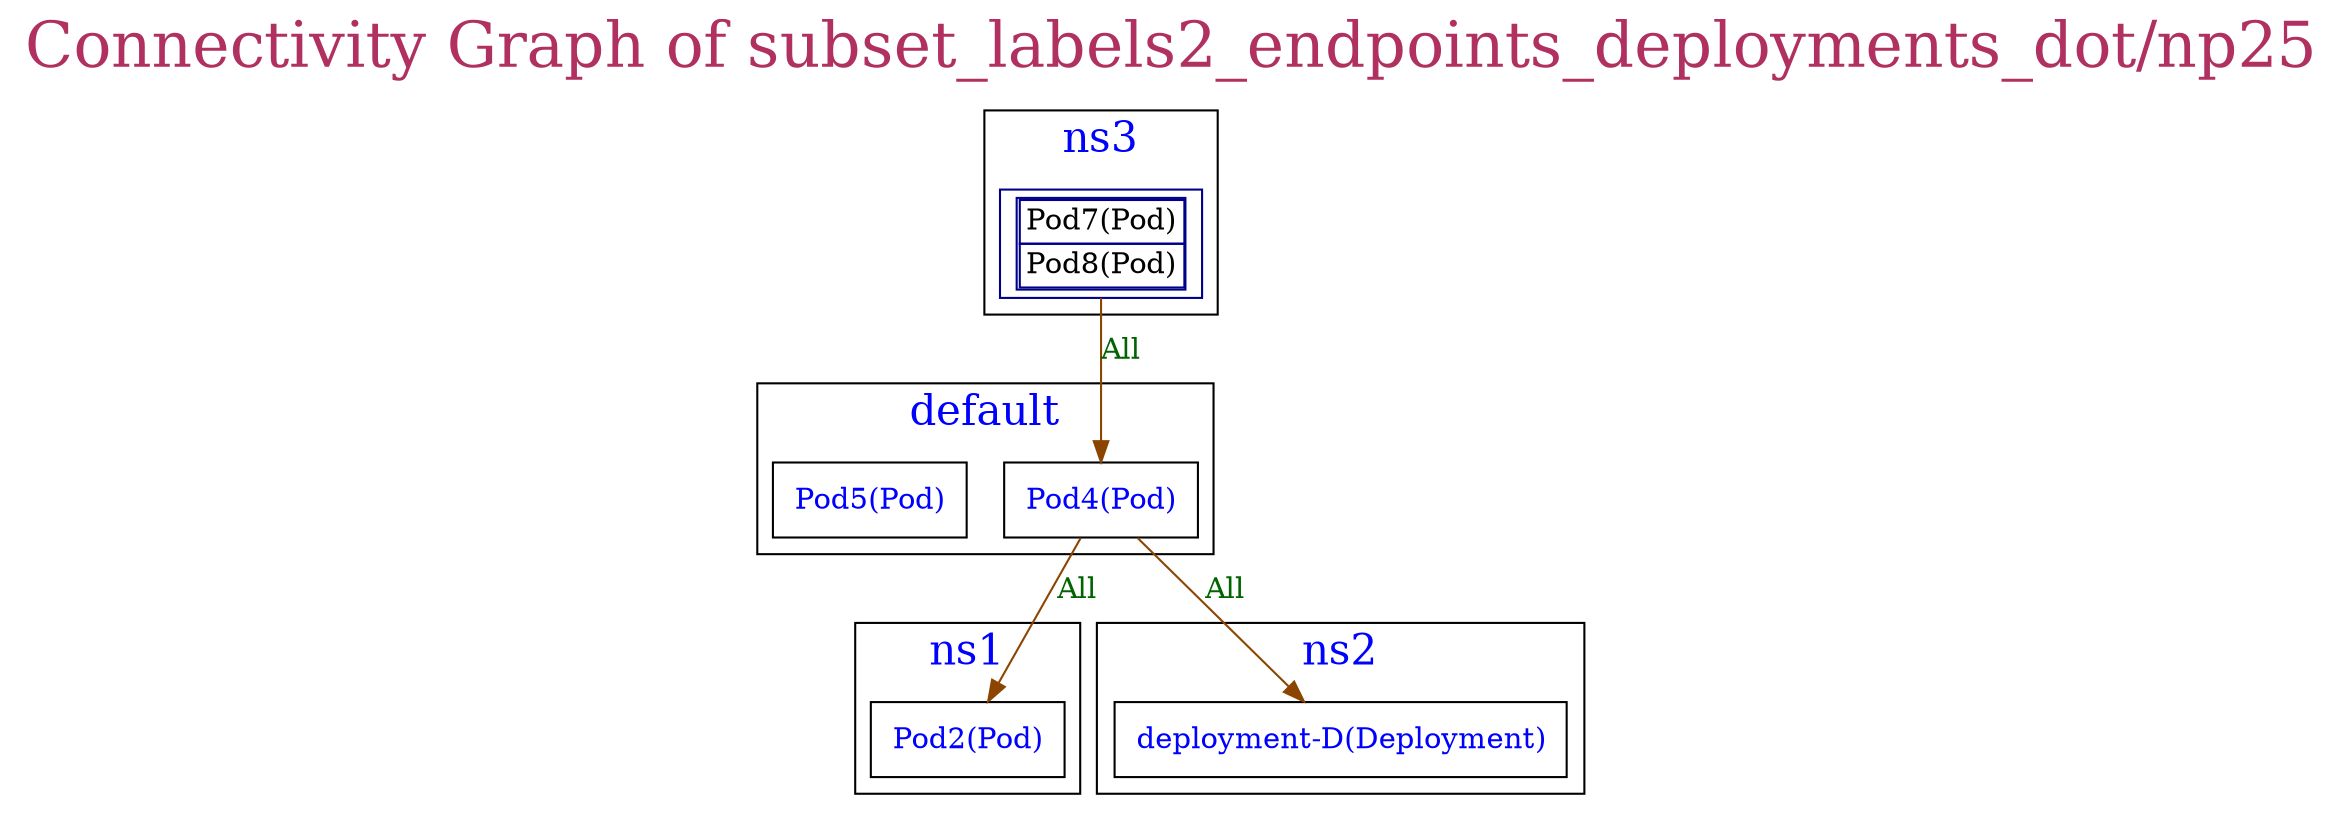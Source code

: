 // The Connectivity Graph of subset_labels2_endpoints_deployments_dot/np25
digraph {
	label="Connectivity Graph of subset_labels2_endpoints_deployments_dot/np25"	labelloc = "t"
	fontsize=30
	fontcolor=maroon
subgraph cluster_default_namespace{
	label="default"
	fontsize=20
	fontcolor=blue
	"default/Pod4(Pod)" [label=<<table border="0" cellspacing="0"><tr><td>Pod4(Pod)</td></tr></table>> shape=box fontcolor=blue]
	"default/Pod5(Pod)" [label=<<table border="0" cellspacing="0"><tr><td>Pod5(Pod)</td></tr></table>> shape=box fontcolor=blue]
}
subgraph cluster_ns1_namespace{
	label="ns1"
	fontsize=20
	fontcolor=blue
	"ns1/Pod2(Pod)" [label=<<table border="0" cellspacing="0"><tr><td>Pod2(Pod)</td></tr></table>> shape=box fontcolor=blue]
}
subgraph cluster_ns2_namespace{
	label="ns2"
	fontsize=20
	fontcolor=blue
	"ns2/deployment-D(Deployment)" [label=<<table border="0" cellspacing="0"><tr><td>deployment-D(Deployment)</td></tr></table>> shape=box fontcolor=blue]
}
subgraph cluster_ns3_namespace{
	label="ns3"
	fontsize=20
	fontcolor=blue
	"ns3/Pod7(Pod)" [label=<<table border="1" cellspacing="0"><tr><td>Pod7(Pod)</td></tr><tr><td>Pod8(Pod)</td></tr></table>> shape=box color=blue4]
}
	"default/Pod4(Pod)" -> "ns1/Pod2(Pod)"[label="All" color=darkorange4 fontcolor=darkgreen dir=both arrowhead=normal arrowtail=none]
	"default/Pod4(Pod)" -> "ns2/deployment-D(Deployment)"[label="All" color=darkorange4 fontcolor=darkgreen dir=both arrowhead=normal arrowtail=none]
	"ns3/Pod7(Pod)" -> "default/Pod4(Pod)"[label="All" color=darkorange4 fontcolor=darkgreen dir=both arrowhead=normal arrowtail=none]
}
